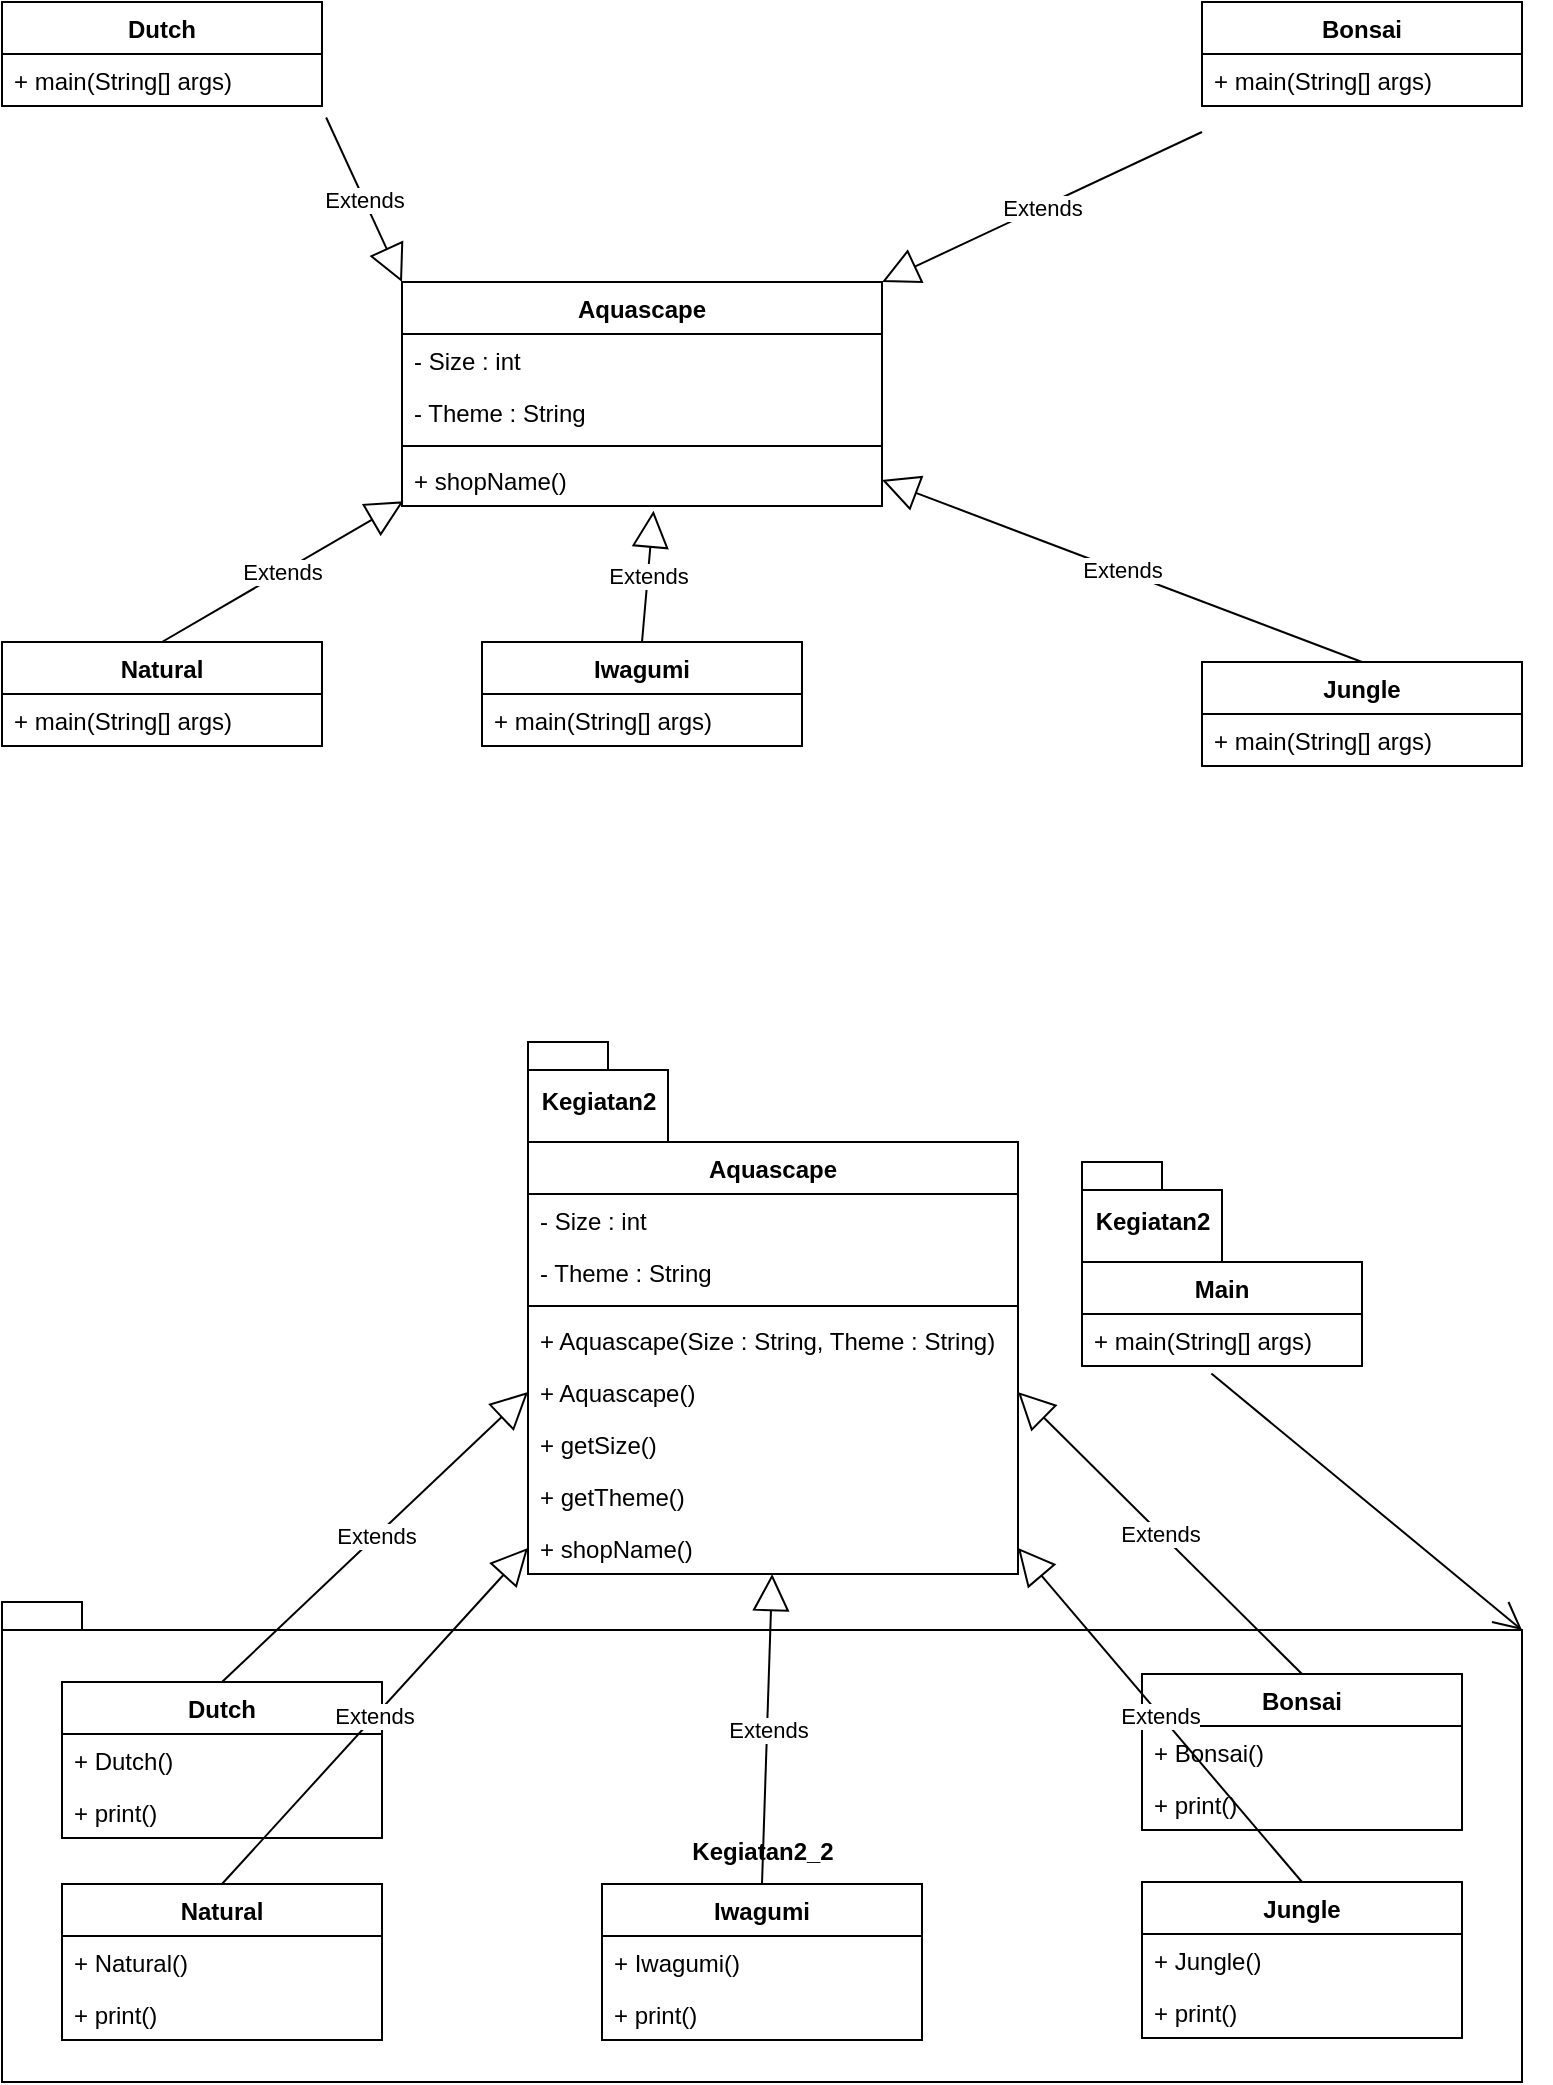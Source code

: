 <mxfile version="17.4.6" type="device"><diagram id="D-d0YWfiIc1-aknPCl2D" name="Page-1"><mxGraphModel dx="1221" dy="672" grid="1" gridSize="10" guides="1" tooltips="1" connect="1" arrows="1" fold="1" page="1" pageScale="1" pageWidth="850" pageHeight="1100" math="0" shadow="0"><root><mxCell id="0"/><mxCell id="1" parent="0"/><mxCell id="qGlKG-GD4cMlEkmygxm4-35" value="Kegiatan2" style="shape=folder;fontStyle=1;spacingTop=10;tabWidth=40;tabHeight=14;tabPosition=left;html=1;" parent="1" vertex="1"><mxGeometry x="303" y="560" width="70" height="50" as="geometry"/></mxCell><mxCell id="qGlKG-GD4cMlEkmygxm4-66" value="Kegiatan2_2" style="shape=folder;fontStyle=1;spacingTop=10;tabWidth=40;tabHeight=14;tabPosition=left;html=1;" parent="1" vertex="1"><mxGeometry x="40" y="840" width="760" height="240" as="geometry"/></mxCell><mxCell id="qGlKG-GD4cMlEkmygxm4-40" value="Jungle" style="swimlane;fontStyle=1;align=center;verticalAlign=top;childLayout=stackLayout;horizontal=1;startSize=26;horizontalStack=0;resizeParent=1;resizeParentMax=0;resizeLast=0;collapsible=1;marginBottom=0;" parent="1" vertex="1"><mxGeometry x="610" y="980" width="160" height="78" as="geometry"/></mxCell><mxCell id="G8ifk5f2gUx_u-VtIaHV-11" value="+ Jungle()" style="text;strokeColor=none;fillColor=none;align=left;verticalAlign=top;spacingLeft=4;spacingRight=4;overflow=hidden;rotatable=0;points=[[0,0.5],[1,0.5]];portConstraint=eastwest;" parent="qGlKG-GD4cMlEkmygxm4-40" vertex="1"><mxGeometry y="26" width="160" height="26" as="geometry"/></mxCell><mxCell id="qGlKG-GD4cMlEkmygxm4-43" value="+ print()" style="text;strokeColor=none;fillColor=none;align=left;verticalAlign=top;spacingLeft=4;spacingRight=4;overflow=hidden;rotatable=0;points=[[0,0.5],[1,0.5]];portConstraint=eastwest;" parent="qGlKG-GD4cMlEkmygxm4-40" vertex="1"><mxGeometry y="52" width="160" height="26" as="geometry"/></mxCell><mxCell id="qGlKG-GD4cMlEkmygxm4-45" value="Bonsai" style="swimlane;fontStyle=1;align=center;verticalAlign=top;childLayout=stackLayout;horizontal=1;startSize=26;horizontalStack=0;resizeParent=1;resizeParentMax=0;resizeLast=0;collapsible=1;marginBottom=0;" parent="1" vertex="1"><mxGeometry x="610" y="876" width="160" height="78" as="geometry"/></mxCell><mxCell id="G8ifk5f2gUx_u-VtIaHV-8" value="+ Bonsai()" style="text;strokeColor=none;fillColor=none;align=left;verticalAlign=top;spacingLeft=4;spacingRight=4;overflow=hidden;rotatable=0;points=[[0,0.5],[1,0.5]];portConstraint=eastwest;" parent="qGlKG-GD4cMlEkmygxm4-45" vertex="1"><mxGeometry y="26" width="160" height="26" as="geometry"/></mxCell><mxCell id="qGlKG-GD4cMlEkmygxm4-48" value="+ print()" style="text;strokeColor=none;fillColor=none;align=left;verticalAlign=top;spacingLeft=4;spacingRight=4;overflow=hidden;rotatable=0;points=[[0,0.5],[1,0.5]];portConstraint=eastwest;" parent="qGlKG-GD4cMlEkmygxm4-45" vertex="1"><mxGeometry y="52" width="160" height="26" as="geometry"/></mxCell><mxCell id="qGlKG-GD4cMlEkmygxm4-5" value="Dutch" style="swimlane;fontStyle=1;align=center;verticalAlign=top;childLayout=stackLayout;horizontal=1;startSize=26;horizontalStack=0;resizeParent=1;resizeParentMax=0;resizeLast=0;collapsible=1;marginBottom=0;" parent="1" vertex="1"><mxGeometry x="70" y="880" width="160" height="78" as="geometry"/></mxCell><mxCell id="G8ifk5f2gUx_u-VtIaHV-7" value="+ Dutch()" style="text;strokeColor=none;fillColor=none;align=left;verticalAlign=top;spacingLeft=4;spacingRight=4;overflow=hidden;rotatable=0;points=[[0,0.5],[1,0.5]];portConstraint=eastwest;" parent="qGlKG-GD4cMlEkmygxm4-5" vertex="1"><mxGeometry y="26" width="160" height="26" as="geometry"/></mxCell><mxCell id="qGlKG-GD4cMlEkmygxm4-8" value="+ print()" style="text;strokeColor=none;fillColor=none;align=left;verticalAlign=top;spacingLeft=4;spacingRight=4;overflow=hidden;rotatable=0;points=[[0,0.5],[1,0.5]];portConstraint=eastwest;" parent="qGlKG-GD4cMlEkmygxm4-5" vertex="1"><mxGeometry y="52" width="160" height="26" as="geometry"/></mxCell><mxCell id="qGlKG-GD4cMlEkmygxm4-9" value="Natural" style="swimlane;fontStyle=1;align=center;verticalAlign=top;childLayout=stackLayout;horizontal=1;startSize=26;horizontalStack=0;resizeParent=1;resizeParentMax=0;resizeLast=0;collapsible=1;marginBottom=0;" parent="1" vertex="1"><mxGeometry x="70" y="981" width="160" height="78" as="geometry"/></mxCell><mxCell id="G8ifk5f2gUx_u-VtIaHV-14" value="+ Natural()" style="text;strokeColor=none;fillColor=none;align=left;verticalAlign=top;spacingLeft=4;spacingRight=4;overflow=hidden;rotatable=0;points=[[0,0.5],[1,0.5]];portConstraint=eastwest;" parent="qGlKG-GD4cMlEkmygxm4-9" vertex="1"><mxGeometry y="26" width="160" height="26" as="geometry"/></mxCell><mxCell id="qGlKG-GD4cMlEkmygxm4-12" value="+ print()" style="text;strokeColor=none;fillColor=none;align=left;verticalAlign=top;spacingLeft=4;spacingRight=4;overflow=hidden;rotatable=0;points=[[0,0.5],[1,0.5]];portConstraint=eastwest;" parent="qGlKG-GD4cMlEkmygxm4-9" vertex="1"><mxGeometry y="52" width="160" height="26" as="geometry"/></mxCell><mxCell id="qGlKG-GD4cMlEkmygxm4-13" value="Iwagumi" style="swimlane;fontStyle=1;align=center;verticalAlign=top;childLayout=stackLayout;horizontal=1;startSize=26;horizontalStack=0;resizeParent=1;resizeParentMax=0;resizeLast=0;collapsible=1;marginBottom=0;" parent="1" vertex="1"><mxGeometry x="340" y="981" width="160" height="78" as="geometry"/></mxCell><mxCell id="G8ifk5f2gUx_u-VtIaHV-12" value="+ Iwagumi()" style="text;strokeColor=none;fillColor=none;align=left;verticalAlign=top;spacingLeft=4;spacingRight=4;overflow=hidden;rotatable=0;points=[[0,0.5],[1,0.5]];portConstraint=eastwest;" parent="qGlKG-GD4cMlEkmygxm4-13" vertex="1"><mxGeometry y="26" width="160" height="26" as="geometry"/></mxCell><mxCell id="qGlKG-GD4cMlEkmygxm4-16" value="+ print()" style="text;strokeColor=none;fillColor=none;align=left;verticalAlign=top;spacingLeft=4;spacingRight=4;overflow=hidden;rotatable=0;points=[[0,0.5],[1,0.5]];portConstraint=eastwest;" parent="qGlKG-GD4cMlEkmygxm4-13" vertex="1"><mxGeometry y="52" width="160" height="26" as="geometry"/></mxCell><mxCell id="qGlKG-GD4cMlEkmygxm4-68" value="Aquascape" style="swimlane;fontStyle=1;align=center;verticalAlign=top;childLayout=stackLayout;horizontal=1;startSize=26;horizontalStack=0;resizeParent=1;resizeParentMax=0;resizeLast=0;collapsible=1;marginBottom=0;" parent="1" vertex="1"><mxGeometry x="303" y="610" width="245" height="216" as="geometry"/></mxCell><mxCell id="G8ifk5f2gUx_u-VtIaHV-4" value="- Size : int" style="text;strokeColor=none;fillColor=none;align=left;verticalAlign=top;spacingLeft=4;spacingRight=4;overflow=hidden;rotatable=0;points=[[0,0.5],[1,0.5]];portConstraint=eastwest;" parent="qGlKG-GD4cMlEkmygxm4-68" vertex="1"><mxGeometry y="26" width="245" height="26" as="geometry"/></mxCell><mxCell id="qGlKG-GD4cMlEkmygxm4-69" value="- Theme : String" style="text;strokeColor=none;fillColor=none;align=left;verticalAlign=top;spacingLeft=4;spacingRight=4;overflow=hidden;rotatable=0;points=[[0,0.5],[1,0.5]];portConstraint=eastwest;" parent="qGlKG-GD4cMlEkmygxm4-68" vertex="1"><mxGeometry y="52" width="245" height="26" as="geometry"/></mxCell><mxCell id="qGlKG-GD4cMlEkmygxm4-70" value="" style="line;strokeWidth=1;fillColor=none;align=left;verticalAlign=middle;spacingTop=-1;spacingLeft=3;spacingRight=3;rotatable=0;labelPosition=right;points=[];portConstraint=eastwest;" parent="qGlKG-GD4cMlEkmygxm4-68" vertex="1"><mxGeometry y="78" width="245" height="8" as="geometry"/></mxCell><mxCell id="G8ifk5f2gUx_u-VtIaHV-5" value="+ Aquascape(Size : String, Theme : String)" style="text;strokeColor=none;fillColor=none;align=left;verticalAlign=top;spacingLeft=4;spacingRight=4;overflow=hidden;rotatable=0;points=[[0,0.5],[1,0.5]];portConstraint=eastwest;" parent="qGlKG-GD4cMlEkmygxm4-68" vertex="1"><mxGeometry y="86" width="245" height="26" as="geometry"/></mxCell><mxCell id="3tmhZmbLOSGdALSaUQyo-9" value="+ Aquascape()" style="text;strokeColor=none;fillColor=none;align=left;verticalAlign=top;spacingLeft=4;spacingRight=4;overflow=hidden;rotatable=0;points=[[0,0.5],[1,0.5]];portConstraint=eastwest;" vertex="1" parent="qGlKG-GD4cMlEkmygxm4-68"><mxGeometry y="112" width="245" height="26" as="geometry"/></mxCell><mxCell id="3tmhZmbLOSGdALSaUQyo-10" value="+ getSize()" style="text;strokeColor=none;fillColor=none;align=left;verticalAlign=top;spacingLeft=4;spacingRight=4;overflow=hidden;rotatable=0;points=[[0,0.5],[1,0.5]];portConstraint=eastwest;" vertex="1" parent="qGlKG-GD4cMlEkmygxm4-68"><mxGeometry y="138" width="245" height="26" as="geometry"/></mxCell><mxCell id="G8ifk5f2gUx_u-VtIaHV-6" value="+ getTheme()" style="text;strokeColor=none;fillColor=none;align=left;verticalAlign=top;spacingLeft=4;spacingRight=4;overflow=hidden;rotatable=0;points=[[0,0.5],[1,0.5]];portConstraint=eastwest;" parent="qGlKG-GD4cMlEkmygxm4-68" vertex="1"><mxGeometry y="164" width="245" height="26" as="geometry"/></mxCell><mxCell id="qGlKG-GD4cMlEkmygxm4-71" value="+ shopName()" style="text;strokeColor=none;fillColor=none;align=left;verticalAlign=top;spacingLeft=4;spacingRight=4;overflow=hidden;rotatable=0;points=[[0,0.5],[1,0.5]];portConstraint=eastwest;" parent="qGlKG-GD4cMlEkmygxm4-68" vertex="1"><mxGeometry y="190" width="245" height="26" as="geometry"/></mxCell><mxCell id="RSTSlOtQAET0sKb223a0-6" value="Jungle" style="swimlane;fontStyle=1;align=center;verticalAlign=top;childLayout=stackLayout;horizontal=1;startSize=26;horizontalStack=0;resizeParent=1;resizeParentMax=0;resizeLast=0;collapsible=1;marginBottom=0;" parent="1" vertex="1"><mxGeometry x="640" y="370" width="160" height="52" as="geometry"/></mxCell><mxCell id="RSTSlOtQAET0sKb223a0-8" value="+ main(String[] args)" style="text;strokeColor=none;fillColor=none;align=left;verticalAlign=top;spacingLeft=4;spacingRight=4;overflow=hidden;rotatable=0;points=[[0,0.5],[1,0.5]];portConstraint=eastwest;" parent="RSTSlOtQAET0sKb223a0-6" vertex="1"><mxGeometry y="26" width="160" height="26" as="geometry"/></mxCell><mxCell id="RSTSlOtQAET0sKb223a0-9" value="Bonsai" style="swimlane;fontStyle=1;align=center;verticalAlign=top;childLayout=stackLayout;horizontal=1;startSize=26;horizontalStack=0;resizeParent=1;resizeParentMax=0;resizeLast=0;collapsible=1;marginBottom=0;" parent="1" vertex="1"><mxGeometry x="640" y="40" width="160" height="52" as="geometry"/></mxCell><mxCell id="RSTSlOtQAET0sKb223a0-10" value="+ main(String[] args)" style="text;strokeColor=none;fillColor=none;align=left;verticalAlign=top;spacingLeft=4;spacingRight=4;overflow=hidden;rotatable=0;points=[[0,0.5],[1,0.5]];portConstraint=eastwest;" parent="RSTSlOtQAET0sKb223a0-9" vertex="1"><mxGeometry y="26" width="160" height="26" as="geometry"/></mxCell><mxCell id="RSTSlOtQAET0sKb223a0-12" value="Dutch" style="swimlane;fontStyle=1;align=center;verticalAlign=top;childLayout=stackLayout;horizontal=1;startSize=26;horizontalStack=0;resizeParent=1;resizeParentMax=0;resizeLast=0;collapsible=1;marginBottom=0;" parent="1" vertex="1"><mxGeometry x="40" y="40" width="160" height="52" as="geometry"/></mxCell><mxCell id="RSTSlOtQAET0sKb223a0-14" value="+ main(String[] args)" style="text;strokeColor=none;fillColor=none;align=left;verticalAlign=top;spacingLeft=4;spacingRight=4;overflow=hidden;rotatable=0;points=[[0,0.5],[1,0.5]];portConstraint=eastwest;" parent="RSTSlOtQAET0sKb223a0-12" vertex="1"><mxGeometry y="26" width="160" height="26" as="geometry"/></mxCell><mxCell id="RSTSlOtQAET0sKb223a0-15" value="Natural" style="swimlane;fontStyle=1;align=center;verticalAlign=top;childLayout=stackLayout;horizontal=1;startSize=26;horizontalStack=0;resizeParent=1;resizeParentMax=0;resizeLast=0;collapsible=1;marginBottom=0;" parent="1" vertex="1"><mxGeometry x="40" y="360" width="160" height="52" as="geometry"/></mxCell><mxCell id="RSTSlOtQAET0sKb223a0-17" value="+ main(String[] args)" style="text;strokeColor=none;fillColor=none;align=left;verticalAlign=top;spacingLeft=4;spacingRight=4;overflow=hidden;rotatable=0;points=[[0,0.5],[1,0.5]];portConstraint=eastwest;" parent="RSTSlOtQAET0sKb223a0-15" vertex="1"><mxGeometry y="26" width="160" height="26" as="geometry"/></mxCell><mxCell id="RSTSlOtQAET0sKb223a0-18" value="Iwagumi" style="swimlane;fontStyle=1;align=center;verticalAlign=top;childLayout=stackLayout;horizontal=1;startSize=26;horizontalStack=0;resizeParent=1;resizeParentMax=0;resizeLast=0;collapsible=1;marginBottom=0;" parent="1" vertex="1"><mxGeometry x="280" y="360" width="160" height="52" as="geometry"/></mxCell><mxCell id="RSTSlOtQAET0sKb223a0-20" value="+ main(String[] args)" style="text;strokeColor=none;fillColor=none;align=left;verticalAlign=top;spacingLeft=4;spacingRight=4;overflow=hidden;rotatable=0;points=[[0,0.5],[1,0.5]];portConstraint=eastwest;" parent="RSTSlOtQAET0sKb223a0-18" vertex="1"><mxGeometry y="26" width="160" height="26" as="geometry"/></mxCell><mxCell id="RSTSlOtQAET0sKb223a0-21" value="Aquascape" style="swimlane;fontStyle=1;align=center;verticalAlign=top;childLayout=stackLayout;horizontal=1;startSize=26;horizontalStack=0;resizeParent=1;resizeParentMax=0;resizeLast=0;collapsible=1;marginBottom=0;" parent="1" vertex="1"><mxGeometry x="240" y="180" width="240" height="112" as="geometry"/></mxCell><mxCell id="RSTSlOtQAET0sKb223a0-22" value="- Size : int" style="text;strokeColor=none;fillColor=none;align=left;verticalAlign=top;spacingLeft=4;spacingRight=4;overflow=hidden;rotatable=0;points=[[0,0.5],[1,0.5]];portConstraint=eastwest;" parent="RSTSlOtQAET0sKb223a0-21" vertex="1"><mxGeometry y="26" width="240" height="26" as="geometry"/></mxCell><mxCell id="RSTSlOtQAET0sKb223a0-23" value="- Theme : String" style="text;strokeColor=none;fillColor=none;align=left;verticalAlign=top;spacingLeft=4;spacingRight=4;overflow=hidden;rotatable=0;points=[[0,0.5],[1,0.5]];portConstraint=eastwest;" parent="RSTSlOtQAET0sKb223a0-21" vertex="1"><mxGeometry y="52" width="240" height="26" as="geometry"/></mxCell><mxCell id="RSTSlOtQAET0sKb223a0-24" value="" style="line;strokeWidth=1;fillColor=none;align=left;verticalAlign=middle;spacingTop=-1;spacingLeft=3;spacingRight=3;rotatable=0;labelPosition=right;points=[];portConstraint=eastwest;" parent="RSTSlOtQAET0sKb223a0-21" vertex="1"><mxGeometry y="78" width="240" height="8" as="geometry"/></mxCell><mxCell id="RSTSlOtQAET0sKb223a0-27" value="+ shopName()" style="text;strokeColor=none;fillColor=none;align=left;verticalAlign=top;spacingLeft=4;spacingRight=4;overflow=hidden;rotatable=0;points=[[0,0.5],[1,0.5]];portConstraint=eastwest;" parent="RSTSlOtQAET0sKb223a0-21" vertex="1"><mxGeometry y="86" width="240" height="26" as="geometry"/></mxCell><mxCell id="3tmhZmbLOSGdALSaUQyo-1" value="Extends" style="endArrow=block;endSize=16;endFill=0;html=1;rounded=0;entryX=0;entryY=0;entryDx=0;entryDy=0;exitX=1.013;exitY=1.222;exitDx=0;exitDy=0;exitPerimeter=0;" edge="1" parent="1" source="RSTSlOtQAET0sKb223a0-14" target="RSTSlOtQAET0sKb223a0-21"><mxGeometry width="160" relative="1" as="geometry"><mxPoint x="120" y="180" as="sourcePoint"/><mxPoint x="300" y="180" as="targetPoint"/></mxGeometry></mxCell><mxCell id="3tmhZmbLOSGdALSaUQyo-2" value="Extends" style="endArrow=block;endSize=16;endFill=0;html=1;rounded=0;exitX=0.5;exitY=0;exitDx=0;exitDy=0;entryX=0.003;entryY=0.91;entryDx=0;entryDy=0;entryPerimeter=0;" edge="1" parent="1" source="RSTSlOtQAET0sKb223a0-15" target="RSTSlOtQAET0sKb223a0-27"><mxGeometry width="160" relative="1" as="geometry"><mxPoint x="160" y="250" as="sourcePoint"/><mxPoint x="313" y="145" as="targetPoint"/></mxGeometry></mxCell><mxCell id="3tmhZmbLOSGdALSaUQyo-3" value="Extends" style="endArrow=block;endSize=16;endFill=0;html=1;rounded=0;exitX=0.5;exitY=0;exitDx=0;exitDy=0;entryX=0.524;entryY=1.09;entryDx=0;entryDy=0;entryPerimeter=0;" edge="1" parent="1" source="RSTSlOtQAET0sKb223a0-18" target="RSTSlOtQAET0sKb223a0-27"><mxGeometry width="160" relative="1" as="geometry"><mxPoint x="360" y="290" as="sourcePoint"/><mxPoint x="520" y="290" as="targetPoint"/></mxGeometry></mxCell><mxCell id="3tmhZmbLOSGdALSaUQyo-4" value="Extends" style="endArrow=block;endSize=16;endFill=0;html=1;rounded=0;entryX=1;entryY=0;entryDx=0;entryDy=0;exitX=0;exitY=0.5;exitDx=0;exitDy=0;" edge="1" parent="1" target="RSTSlOtQAET0sKb223a0-21"><mxGeometry width="160" relative="1" as="geometry"><mxPoint x="640" y="105.0" as="sourcePoint"/><mxPoint x="710" y="80" as="targetPoint"/></mxGeometry></mxCell><mxCell id="3tmhZmbLOSGdALSaUQyo-6" value="Extends" style="endArrow=block;endSize=16;endFill=0;html=1;rounded=0;exitX=0.5;exitY=0;exitDx=0;exitDy=0;entryX=1;entryY=0.5;entryDx=0;entryDy=0;" edge="1" parent="1" source="RSTSlOtQAET0sKb223a0-6" target="RSTSlOtQAET0sKb223a0-27"><mxGeometry width="160" relative="1" as="geometry"><mxPoint x="360" y="230" as="sourcePoint"/><mxPoint x="520" y="230" as="targetPoint"/></mxGeometry></mxCell><mxCell id="3tmhZmbLOSGdALSaUQyo-11" value="Extends" style="endArrow=block;endSize=16;endFill=0;html=1;rounded=0;exitX=0.5;exitY=0;exitDx=0;exitDy=0;entryX=0;entryY=0.5;entryDx=0;entryDy=0;" edge="1" parent="1" source="qGlKG-GD4cMlEkmygxm4-5" target="3tmhZmbLOSGdALSaUQyo-9"><mxGeometry width="160" relative="1" as="geometry"><mxPoint x="119.28" y="790.34" as="sourcePoint"/><mxPoint x="240.0" y="720" as="targetPoint"/></mxGeometry></mxCell><mxCell id="3tmhZmbLOSGdALSaUQyo-12" value="Extends" style="endArrow=block;endSize=16;endFill=0;html=1;rounded=0;exitX=0.5;exitY=0;exitDx=0;exitDy=0;entryX=0;entryY=0.5;entryDx=0;entryDy=0;" edge="1" parent="1" source="qGlKG-GD4cMlEkmygxm4-9" target="qGlKG-GD4cMlEkmygxm4-71"><mxGeometry width="160" relative="1" as="geometry"><mxPoint x="160" y="890" as="sourcePoint"/><mxPoint x="313.0" y="745.0" as="targetPoint"/></mxGeometry></mxCell><mxCell id="3tmhZmbLOSGdALSaUQyo-13" value="Extends" style="endArrow=block;endSize=16;endFill=0;html=1;rounded=0;exitX=0.5;exitY=0;exitDx=0;exitDy=0;" edge="1" parent="1" source="qGlKG-GD4cMlEkmygxm4-13" target="qGlKG-GD4cMlEkmygxm4-71"><mxGeometry width="160" relative="1" as="geometry"><mxPoint x="170" y="900" as="sourcePoint"/><mxPoint x="323.0" y="755.0" as="targetPoint"/></mxGeometry></mxCell><mxCell id="3tmhZmbLOSGdALSaUQyo-14" value="Extends" style="endArrow=block;endSize=16;endFill=0;html=1;rounded=0;exitX=0.5;exitY=0;exitDx=0;exitDy=0;entryX=1;entryY=0.5;entryDx=0;entryDy=0;" edge="1" parent="1" source="qGlKG-GD4cMlEkmygxm4-40" target="qGlKG-GD4cMlEkmygxm4-71"><mxGeometry width="160" relative="1" as="geometry"><mxPoint x="180" y="910" as="sourcePoint"/><mxPoint x="333.0" y="765.0" as="targetPoint"/></mxGeometry></mxCell><mxCell id="3tmhZmbLOSGdALSaUQyo-15" value="Extends" style="endArrow=block;endSize=16;endFill=0;html=1;rounded=0;exitX=0.5;exitY=0;exitDx=0;exitDy=0;entryX=1;entryY=0.5;entryDx=0;entryDy=0;" edge="1" parent="1" source="qGlKG-GD4cMlEkmygxm4-45" target="3tmhZmbLOSGdALSaUQyo-9"><mxGeometry width="160" relative="1" as="geometry"><mxPoint x="190" y="920" as="sourcePoint"/><mxPoint x="343.0" y="775.0" as="targetPoint"/></mxGeometry></mxCell><mxCell id="3tmhZmbLOSGdALSaUQyo-16" value="Main" style="swimlane;fontStyle=1;childLayout=stackLayout;horizontal=1;startSize=26;fillColor=none;horizontalStack=0;resizeParent=1;resizeParentMax=0;resizeLast=0;collapsible=1;marginBottom=0;" vertex="1" parent="1"><mxGeometry x="580" y="670" width="140" height="52" as="geometry"/></mxCell><mxCell id="3tmhZmbLOSGdALSaUQyo-17" value="+ main(String[] args)" style="text;strokeColor=none;fillColor=none;align=left;verticalAlign=top;spacingLeft=4;spacingRight=4;overflow=hidden;rotatable=0;points=[[0,0.5],[1,0.5]];portConstraint=eastwest;" vertex="1" parent="3tmhZmbLOSGdALSaUQyo-16"><mxGeometry y="26" width="140" height="26" as="geometry"/></mxCell><mxCell id="3tmhZmbLOSGdALSaUQyo-20" value="" style="endArrow=open;endFill=1;endSize=12;html=1;rounded=0;exitX=0.462;exitY=1.145;exitDx=0;exitDy=0;exitPerimeter=0;entryX=0;entryY=0;entryDx=760;entryDy=14;entryPerimeter=0;" edge="1" parent="1" source="3tmhZmbLOSGdALSaUQyo-17" target="qGlKG-GD4cMlEkmygxm4-66"><mxGeometry width="160" relative="1" as="geometry"><mxPoint x="710" y="740" as="sourcePoint"/><mxPoint x="870" y="740" as="targetPoint"/></mxGeometry></mxCell><mxCell id="3tmhZmbLOSGdALSaUQyo-21" value="Kegiatan2" style="shape=folder;fontStyle=1;spacingTop=10;tabWidth=40;tabHeight=14;tabPosition=left;html=1;" vertex="1" parent="1"><mxGeometry x="580" y="620" width="70" height="50" as="geometry"/></mxCell></root></mxGraphModel></diagram></mxfile>